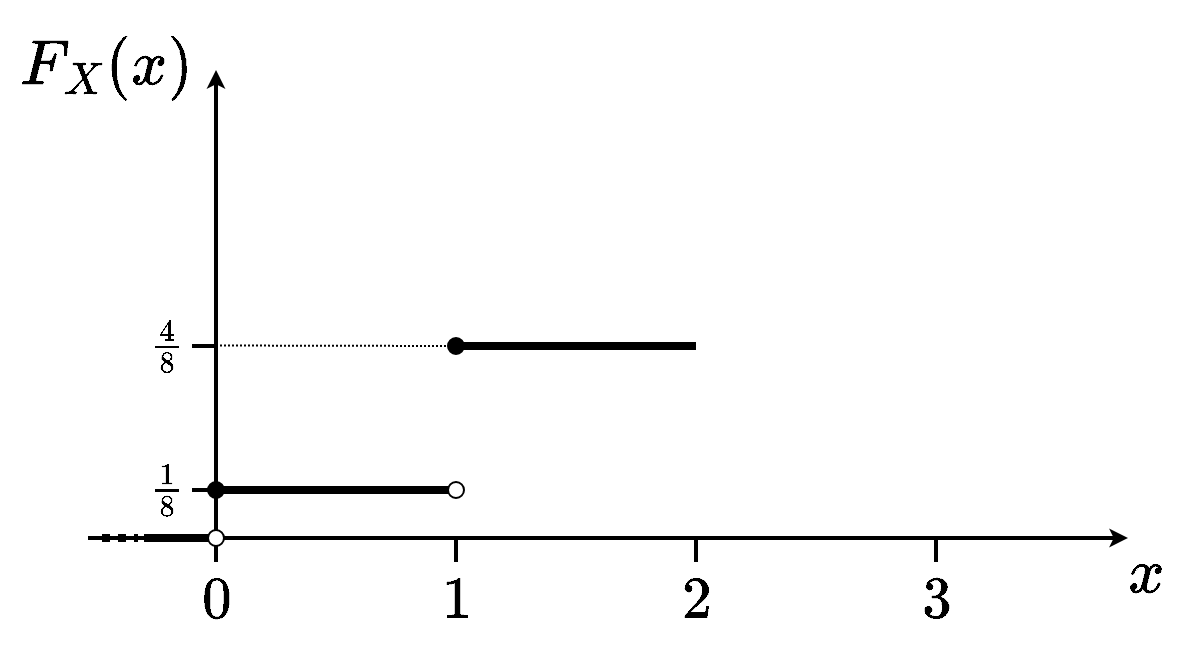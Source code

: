 <mxfile version="24.2.5" type="device">
  <diagram name="Página-1" id="E-DP9fMv0TR5NF7smadX">
    <mxGraphModel dx="1137" dy="703" grid="1" gridSize="6" guides="1" tooltips="1" connect="1" arrows="1" fold="1" page="1" pageScale="1" pageWidth="600" pageHeight="320" math="1" shadow="0">
      <root>
        <mxCell id="0" />
        <mxCell id="1" parent="0" />
        <mxCell id="CFI3S7LzRvd9iii7xQHX-20" value="" style="endArrow=classic;html=1;rounded=0;strokeWidth=2;endSize=3;startSize=3;" parent="1" edge="1">
          <mxGeometry width="50" height="50" relative="1" as="geometry">
            <mxPoint x="48" y="264" as="sourcePoint" />
            <mxPoint x="568" y="264" as="targetPoint" />
          </mxGeometry>
        </mxCell>
        <mxCell id="CFI3S7LzRvd9iii7xQHX-21" value="" style="endArrow=none;html=1;rounded=0;strokeWidth=2;" parent="1" edge="1">
          <mxGeometry width="50" height="50" relative="1" as="geometry">
            <mxPoint x="112" y="276" as="sourcePoint" />
            <mxPoint x="112" y="264" as="targetPoint" />
          </mxGeometry>
        </mxCell>
        <mxCell id="CFI3S7LzRvd9iii7xQHX-22" value="" style="endArrow=none;html=1;rounded=0;strokeWidth=2;" parent="1" edge="1">
          <mxGeometry width="50" height="50" relative="1" as="geometry">
            <mxPoint x="232" y="276" as="sourcePoint" />
            <mxPoint x="232" y="264" as="targetPoint" />
          </mxGeometry>
        </mxCell>
        <mxCell id="CFI3S7LzRvd9iii7xQHX-23" value="" style="endArrow=none;html=1;rounded=0;strokeWidth=2;" parent="1" edge="1">
          <mxGeometry width="50" height="50" relative="1" as="geometry">
            <mxPoint x="352" y="276" as="sourcePoint" />
            <mxPoint x="352" y="264" as="targetPoint" />
          </mxGeometry>
        </mxCell>
        <mxCell id="CFI3S7LzRvd9iii7xQHX-24" value="" style="endArrow=none;html=1;rounded=0;strokeWidth=2;" parent="1" edge="1">
          <mxGeometry width="50" height="50" relative="1" as="geometry">
            <mxPoint x="472" y="276" as="sourcePoint" />
            <mxPoint x="472" y="264" as="targetPoint" />
          </mxGeometry>
        </mxCell>
        <mxCell id="CFI3S7LzRvd9iii7xQHX-25" value="\(0\)" style="text;html=1;align=center;verticalAlign=middle;whiteSpace=wrap;rounded=0;fontSize=25;" parent="1" vertex="1">
          <mxGeometry x="82" y="270" width="60" height="48" as="geometry" />
        </mxCell>
        <mxCell id="CFI3S7LzRvd9iii7xQHX-27" value="\(1\)" style="text;html=1;align=center;verticalAlign=middle;whiteSpace=wrap;rounded=0;fontSize=25;" parent="1" vertex="1">
          <mxGeometry x="202" y="270" width="60" height="48" as="geometry" />
        </mxCell>
        <mxCell id="CFI3S7LzRvd9iii7xQHX-28" value="\(2\)" style="text;html=1;align=center;verticalAlign=middle;whiteSpace=wrap;rounded=0;fontSize=25;" parent="1" vertex="1">
          <mxGeometry x="322" y="270" width="60" height="48" as="geometry" />
        </mxCell>
        <mxCell id="CFI3S7LzRvd9iii7xQHX-29" value="\(3\)" style="text;html=1;align=center;verticalAlign=middle;whiteSpace=wrap;rounded=0;fontSize=25;" parent="1" vertex="1">
          <mxGeometry x="442" y="270" width="60" height="48" as="geometry" />
        </mxCell>
        <mxCell id="5YUE4atEXdMrc8s2eRj8-1" value="\(x\)" style="text;html=1;align=center;verticalAlign=middle;whiteSpace=wrap;rounded=0;fontSize=27;" vertex="1" parent="1">
          <mxGeometry x="556" y="264" width="42" height="36" as="geometry" />
        </mxCell>
        <mxCell id="5YUE4atEXdMrc8s2eRj8-3" value="" style="endArrow=classic;html=1;rounded=0;strokeWidth=2;endSize=3;startSize=3;" edge="1" parent="1">
          <mxGeometry width="50" height="50" relative="1" as="geometry">
            <mxPoint x="112" y="264" as="sourcePoint" />
            <mxPoint x="112" y="30" as="targetPoint" />
          </mxGeometry>
        </mxCell>
        <mxCell id="5YUE4atEXdMrc8s2eRj8-7" value="" style="endArrow=none;html=1;rounded=0;strokeWidth=2;" edge="1" parent="1">
          <mxGeometry width="50" height="50" relative="1" as="geometry">
            <mxPoint x="100" y="168" as="sourcePoint" />
            <mxPoint x="112" y="168" as="targetPoint" />
          </mxGeometry>
        </mxCell>
        <mxCell id="5YUE4atEXdMrc8s2eRj8-12" value="\(\frac{1}{8}\)" style="text;html=1;align=center;verticalAlign=middle;whiteSpace=wrap;rounded=0;fontSize=18;" vertex="1" parent="1">
          <mxGeometry x="58" y="216" width="60" height="48" as="geometry" />
        </mxCell>
        <mxCell id="5YUE4atEXdMrc8s2eRj8-14" value="\(\frac{4}{8}\)" style="text;html=1;align=center;verticalAlign=middle;whiteSpace=wrap;rounded=0;fontSize=18;" vertex="1" parent="1">
          <mxGeometry x="58" y="144" width="60" height="48" as="geometry" />
        </mxCell>
        <mxCell id="5YUE4atEXdMrc8s2eRj8-17" value="" style="endArrow=none;html=1;rounded=0;strokeWidth=2;" edge="1" parent="1">
          <mxGeometry width="50" height="50" relative="1" as="geometry">
            <mxPoint x="100" y="240" as="sourcePoint" />
            <mxPoint x="112" y="240" as="targetPoint" />
          </mxGeometry>
        </mxCell>
        <mxCell id="5YUE4atEXdMrc8s2eRj8-18" value="" style="endArrow=none;html=1;rounded=0;strokeWidth=4;" edge="1" parent="1">
          <mxGeometry width="50" height="50" relative="1" as="geometry">
            <mxPoint x="76" y="264" as="sourcePoint" />
            <mxPoint x="112" y="264" as="targetPoint" />
          </mxGeometry>
        </mxCell>
        <mxCell id="5YUE4atEXdMrc8s2eRj8-20" value="" style="ellipse;whiteSpace=wrap;html=1;aspect=fixed;" vertex="1" parent="1">
          <mxGeometry x="108" y="260" width="8" height="8" as="geometry" />
        </mxCell>
        <mxCell id="5YUE4atEXdMrc8s2eRj8-22" value="" style="ellipse;whiteSpace=wrap;html=1;aspect=fixed;fillColor=#000000;" vertex="1" parent="1">
          <mxGeometry x="108" y="236" width="8" height="8" as="geometry" />
        </mxCell>
        <mxCell id="5YUE4atEXdMrc8s2eRj8-23" value="" style="endArrow=none;html=1;rounded=0;strokeWidth=4;" edge="1" parent="1">
          <mxGeometry width="50" height="50" relative="1" as="geometry">
            <mxPoint x="112" y="240" as="sourcePoint" />
            <mxPoint x="232" y="240" as="targetPoint" />
          </mxGeometry>
        </mxCell>
        <mxCell id="5YUE4atEXdMrc8s2eRj8-24" value="" style="ellipse;whiteSpace=wrap;html=1;aspect=fixed;" vertex="1" parent="1">
          <mxGeometry x="228" y="236" width="8" height="8" as="geometry" />
        </mxCell>
        <mxCell id="5YUE4atEXdMrc8s2eRj8-25" value="" style="ellipse;whiteSpace=wrap;html=1;aspect=fixed;fillColor=#000000;" vertex="1" parent="1">
          <mxGeometry x="228" y="164" width="8" height="8" as="geometry" />
        </mxCell>
        <mxCell id="5YUE4atEXdMrc8s2eRj8-26" value="" style="endArrow=none;html=1;rounded=0;strokeWidth=4;" edge="1" parent="1">
          <mxGeometry width="50" height="50" relative="1" as="geometry">
            <mxPoint x="232" y="168" as="sourcePoint" />
            <mxPoint x="352" y="168" as="targetPoint" />
          </mxGeometry>
        </mxCell>
        <mxCell id="5YUE4atEXdMrc8s2eRj8-34" value="" style="endArrow=none;html=1;rounded=0;strokeWidth=4;dashed=1;dashPattern=1 1;" edge="1" parent="1">
          <mxGeometry width="50" height="50" relative="1" as="geometry">
            <mxPoint x="55" y="264" as="sourcePoint" />
            <mxPoint x="73" y="264" as="targetPoint" />
          </mxGeometry>
        </mxCell>
        <mxCell id="5YUE4atEXdMrc8s2eRj8-37" value="" style="endArrow=none;html=1;rounded=0;strokeWidth=1;dashed=1;dashPattern=1 1;" edge="1" parent="1">
          <mxGeometry width="50" height="50" relative="1" as="geometry">
            <mxPoint x="112" y="167.76" as="sourcePoint" />
            <mxPoint x="232" y="168" as="targetPoint" />
          </mxGeometry>
        </mxCell>
        <mxCell id="5YUE4atEXdMrc8s2eRj8-48" value="\(F_X(x)\)" style="text;html=1;align=center;verticalAlign=middle;whiteSpace=wrap;rounded=0;fontSize=27;" vertex="1" parent="1">
          <mxGeometry x="36" y="10" width="42" height="36" as="geometry" />
        </mxCell>
      </root>
    </mxGraphModel>
  </diagram>
</mxfile>
